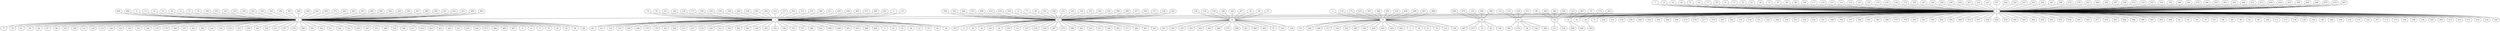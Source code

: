 graph BFS_grafoGilbert_500_20  {
0;
1;
3;
22;
24;
25;
38;
44;
45;
54;
61;
62;
64;
65;
66;
71;
76;
85;
86;
89;
90;
92;
94;
108;
111;
115;
134;
136;
138;
140;
146;
148;
155;
157;
162;
167;
171;
175;
184;
188;
192;
205;
206;
213;
214;
215;
216;
222;
226;
228;
231;
235;
240;
248;
253;
256;
264;
266;
275;
276;
277;
279;
287;
303;
310;
316;
321;
322;
326;
328;
331;
332;
333;
341;
346;
350;
357;
359;
361;
365;
369;
370;
379;
381;
391;
395;
402;
404;
409;
415;
427;
428;
429;
435;
442;
443;
444;
450;
454;
455;
459;
462;
465;
477;
478;
481;
482;
484;
486;
491;
493;
499;
7;
14;
19;
20;
21;
26;
27;
30;
31;
37;
52;
63;
69;
72;
87;
96;
98;
104;
117;
125;
127;
131;
133;
141;
145;
150;
154;
156;
172;
185;
187;
189;
196;
198;
200;
207;
210;
223;
227;
244;
245;
247;
252;
258;
261;
269;
274;
278;
281;
288;
295;
297;
308;
314;
319;
345;
354;
355;
360;
362;
376;
390;
393;
401;
403;
406;
412;
413;
430;
434;
453;
456;
464;
468;
470;
474;
487;
6;
15;
17;
33;
43;
56;
60;
68;
77;
79;
81;
82;
84;
97;
99;
107;
109;
112;
118;
123;
144;
152;
158;
161;
166;
176;
179;
180;
197;
201;
202;
224;
232;
233;
237;
238;
242;
250;
251;
257;
270;
290;
291;
302;
311;
324;
325;
329;
343;
353;
368;
378;
398;
417;
419;
422;
423;
424;
431;
433;
438;
473;
480;
485;
497;
8;
13;
35;
41;
49;
51;
57;
78;
100;
103;
142;
143;
149;
163;
164;
165;
199;
203;
208;
249;
254;
260;
272;
282;
285;
293;
296;
298;
304;
320;
330;
347;
366;
396;
421;
432;
451;
469;
483;
494;
496;
9;
23;
32;
39;
47;
55;
59;
80;
83;
93;
116;
135;
160;
169;
170;
178;
191;
204;
212;
217;
219;
220;
221;
255;
262;
292;
300;
305;
335;
339;
375;
377;
388;
410;
448;
449;
452;
479;
489;
498;
4;
10;
74;
91;
95;
102;
139;
177;
186;
193;
230;
236;
246;
259;
301;
309;
312;
315;
352;
373;
374;
389;
411;
426;
436;
463;
471;
490;
492;
12;
11;
28;
34;
46;
50;
105;
113;
147;
218;
239;
267;
273;
280;
283;
323;
351;
356;
363;
371;
394;
407;
447;
475;
73;
88;
101;
106;
121;
124;
128;
132;
182;
234;
286;
299;
327;
336;
337;
338;
342;
358;
367;
386;
397;
408;
414;
418;
439;
18;
75;
122;
129;
181;
183;
195;
243;
263;
265;
268;
372;
399;
441;
466;
495;
58;
67;
120;
130;
159;
168;
340;
457;
5;
2;
36;
42;
70;
110;
126;
151;
284;
289;
317;
334;
344;
380;
392;
400;
405;
425;
445;
119;
173;
225;
307;
348;
364;
416;
458;
460;
461;
488;
16;
40;
190;
387;
437;
153;
294;
306;
446;
472;
29;
194;
382;
385;
476;
114;
137;
229;
271;
211;
318;
48;
349;
384;
420;
209;
440;
313;
467;
53;
383;
174;
241;
0 -- 1;
0 -- 3;
0 -- 22;
0 -- 24;
0 -- 25;
0 -- 38;
0 -- 44;
0 -- 45;
0 -- 54;
0 -- 61;
0 -- 62;
0 -- 64;
0 -- 65;
0 -- 66;
0 -- 71;
0 -- 76;
0 -- 85;
0 -- 86;
0 -- 89;
0 -- 90;
0 -- 92;
0 -- 94;
0 -- 108;
0 -- 111;
0 -- 115;
0 -- 134;
0 -- 136;
0 -- 138;
0 -- 140;
0 -- 146;
0 -- 148;
0 -- 155;
0 -- 157;
0 -- 162;
0 -- 167;
0 -- 171;
0 -- 175;
0 -- 184;
0 -- 188;
0 -- 192;
0 -- 205;
0 -- 206;
0 -- 213;
0 -- 214;
0 -- 215;
0 -- 216;
0 -- 222;
0 -- 226;
0 -- 228;
0 -- 231;
0 -- 235;
0 -- 240;
0 -- 248;
0 -- 253;
0 -- 256;
0 -- 264;
0 -- 266;
0 -- 275;
0 -- 276;
0 -- 277;
0 -- 279;
0 -- 287;
0 -- 303;
0 -- 310;
0 -- 316;
0 -- 321;
0 -- 322;
0 -- 326;
0 -- 328;
0 -- 331;
0 -- 332;
0 -- 333;
0 -- 341;
0 -- 346;
0 -- 350;
0 -- 357;
0 -- 359;
0 -- 361;
0 -- 365;
0 -- 369;
0 -- 370;
0 -- 379;
0 -- 381;
0 -- 391;
0 -- 395;
0 -- 402;
0 -- 404;
0 -- 409;
0 -- 415;
0 -- 427;
0 -- 428;
0 -- 429;
0 -- 435;
0 -- 442;
0 -- 443;
0 -- 444;
0 -- 450;
0 -- 454;
0 -- 455;
0 -- 459;
0 -- 462;
0 -- 465;
0 -- 477;
0 -- 478;
0 -- 481;
0 -- 482;
0 -- 484;
0 -- 486;
0 -- 491;
0 -- 493;
0 -- 499;
7 -- 0;
14 -- 0;
19 -- 0;
20 -- 0;
21 -- 0;
26 -- 0;
27 -- 0;
30 -- 0;
31 -- 0;
37 -- 0;
52 -- 0;
63 -- 0;
69 -- 0;
72 -- 0;
87 -- 0;
96 -- 0;
98 -- 0;
104 -- 0;
117 -- 0;
125 -- 0;
127 -- 0;
131 -- 0;
133 -- 0;
141 -- 0;
145 -- 0;
150 -- 0;
154 -- 0;
156 -- 0;
172 -- 0;
185 -- 0;
187 -- 0;
189 -- 0;
196 -- 0;
198 -- 0;
200 -- 0;
207 -- 0;
210 -- 0;
223 -- 0;
227 -- 0;
244 -- 0;
245 -- 0;
247 -- 0;
252 -- 0;
258 -- 0;
261 -- 0;
269 -- 0;
274 -- 0;
278 -- 0;
281 -- 0;
288 -- 0;
295 -- 0;
297 -- 0;
308 -- 0;
314 -- 0;
319 -- 0;
345 -- 0;
354 -- 0;
355 -- 0;
360 -- 0;
362 -- 0;
376 -- 0;
390 -- 0;
393 -- 0;
401 -- 0;
403 -- 0;
406 -- 0;
412 -- 0;
413 -- 0;
430 -- 0;
434 -- 0;
453 -- 0;
456 -- 0;
464 -- 0;
468 -- 0;
470 -- 0;
474 -- 0;
487 -- 0;
1 -- 6;
1 -- 15;
1 -- 17;
1 -- 33;
1 -- 43;
1 -- 56;
1 -- 60;
1 -- 68;
1 -- 77;
1 -- 79;
1 -- 81;
1 -- 82;
1 -- 84;
1 -- 97;
1 -- 99;
1 -- 107;
1 -- 109;
1 -- 112;
1 -- 118;
1 -- 123;
1 -- 144;
1 -- 152;
1 -- 158;
1 -- 161;
1 -- 166;
1 -- 176;
1 -- 179;
1 -- 180;
1 -- 197;
1 -- 201;
1 -- 202;
1 -- 224;
1 -- 232;
1 -- 233;
1 -- 237;
1 -- 238;
1 -- 242;
1 -- 250;
1 -- 251;
1 -- 257;
1 -- 270;
1 -- 290;
1 -- 291;
1 -- 302;
1 -- 311;
1 -- 324;
1 -- 325;
1 -- 329;
1 -- 343;
1 -- 353;
1 -- 368;
1 -- 378;
1 -- 398;
1 -- 417;
1 -- 419;
1 -- 422;
1 -- 423;
1 -- 424;
1 -- 431;
1 -- 433;
1 -- 438;
1 -- 473;
1 -- 480;
1 -- 485;
1 -- 497;
8 -- 1;
13 -- 1;
35 -- 1;
41 -- 1;
49 -- 1;
51 -- 1;
57 -- 1;
78 -- 1;
100 -- 1;
103 -- 1;
142 -- 1;
143 -- 1;
149 -- 1;
163 -- 1;
164 -- 1;
165 -- 1;
199 -- 1;
203 -- 1;
208 -- 1;
249 -- 1;
254 -- 1;
260 -- 1;
272 -- 1;
282 -- 1;
285 -- 1;
293 -- 1;
296 -- 1;
298 -- 1;
304 -- 1;
320 -- 1;
330 -- 1;
347 -- 1;
366 -- 1;
396 -- 1;
421 -- 1;
432 -- 1;
451 -- 1;
469 -- 1;
483 -- 1;
494 -- 1;
496 -- 1;
3 -- 9;
3 -- 23;
3 -- 32;
3 -- 39;
3 -- 47;
3 -- 55;
3 -- 59;
3 -- 80;
3 -- 83;
3 -- 93;
3 -- 116;
3 -- 135;
3 -- 160;
3 -- 169;
3 -- 170;
3 -- 178;
3 -- 191;
3 -- 204;
3 -- 212;
3 -- 217;
3 -- 219;
3 -- 220;
3 -- 221;
3 -- 255;
3 -- 262;
3 -- 292;
3 -- 300;
3 -- 305;
3 -- 335;
3 -- 339;
3 -- 375;
3 -- 377;
3 -- 388;
3 -- 410;
3 -- 448;
3 -- 449;
3 -- 452;
3 -- 479;
3 -- 489;
3 -- 498;
4 -- 3;
10 -- 3;
74 -- 3;
91 -- 3;
95 -- 3;
102 -- 3;
139 -- 3;
177 -- 3;
186 -- 3;
193 -- 3;
230 -- 3;
236 -- 3;
246 -- 3;
259 -- 3;
301 -- 3;
309 -- 3;
312 -- 3;
315 -- 3;
352 -- 3;
373 -- 3;
374 -- 3;
389 -- 3;
411 -- 3;
426 -- 3;
436 -- 3;
463 -- 3;
471 -- 3;
490 -- 3;
492 -- 3;
12 -- 22;
22 -- 11;
22 -- 28;
22 -- 34;
22 -- 46;
22 -- 50;
22 -- 105;
22 -- 113;
22 -- 147;
22 -- 218;
22 -- 239;
22 -- 267;
22 -- 273;
22 -- 280;
22 -- 283;
22 -- 323;
22 -- 351;
22 -- 356;
22 -- 363;
22 -- 371;
22 -- 394;
22 -- 407;
22 -- 447;
22 -- 475;
73 -- 22;
88 -- 22;
101 -- 22;
106 -- 22;
121 -- 22;
124 -- 22;
128 -- 22;
132 -- 22;
182 -- 22;
234 -- 22;
286 -- 22;
299 -- 22;
327 -- 22;
336 -- 22;
337 -- 22;
338 -- 22;
342 -- 22;
358 -- 22;
367 -- 22;
386 -- 22;
397 -- 22;
408 -- 22;
414 -- 22;
418 -- 22;
439 -- 22;
18 -- 24;
24 -- 75;
24 -- 122;
24 -- 129;
24 -- 181;
24 -- 183;
24 -- 195;
24 -- 243;
24 -- 263;
24 -- 265;
24 -- 268;
24 -- 372;
24 -- 399;
24 -- 441;
24 -- 466;
24 -- 495;
58 -- 24;
67 -- 24;
120 -- 24;
130 -- 24;
159 -- 24;
168 -- 24;
340 -- 24;
457 -- 24;
5 -- 25;
25 -- 2;
25 -- 36;
25 -- 42;
25 -- 70;
25 -- 110;
25 -- 126;
25 -- 151;
25 -- 284;
25 -- 289;
25 -- 317;
25 -- 334;
25 -- 344;
25 -- 380;
25 -- 392;
25 -- 400;
25 -- 405;
25 -- 425;
25 -- 445;
119 -- 25;
173 -- 25;
225 -- 25;
307 -- 25;
348 -- 25;
364 -- 25;
416 -- 25;
458 -- 25;
460 -- 25;
461 -- 25;
488 -- 25;
38 -- 16;
38 -- 40;
38 -- 190;
38 -- 387;
38 -- 437;
153 -- 38;
294 -- 38;
306 -- 38;
446 -- 38;
472 -- 38;
44 -- 29;
44 -- 194;
44 -- 382;
44 -- 385;
44 -- 476;
114 -- 44;
137 -- 44;
229 -- 44;
271 -- 44;
45 -- 211;
45 -- 318;
48 -- 45;
349 -- 45;
384 -- 45;
420 -- 45;
54 -- 209;
54 -- 440;
313 -- 54;
467 -- 54;
53 -- 61;
64 -- 383;
174 -- 64;
241 -- 71;
}